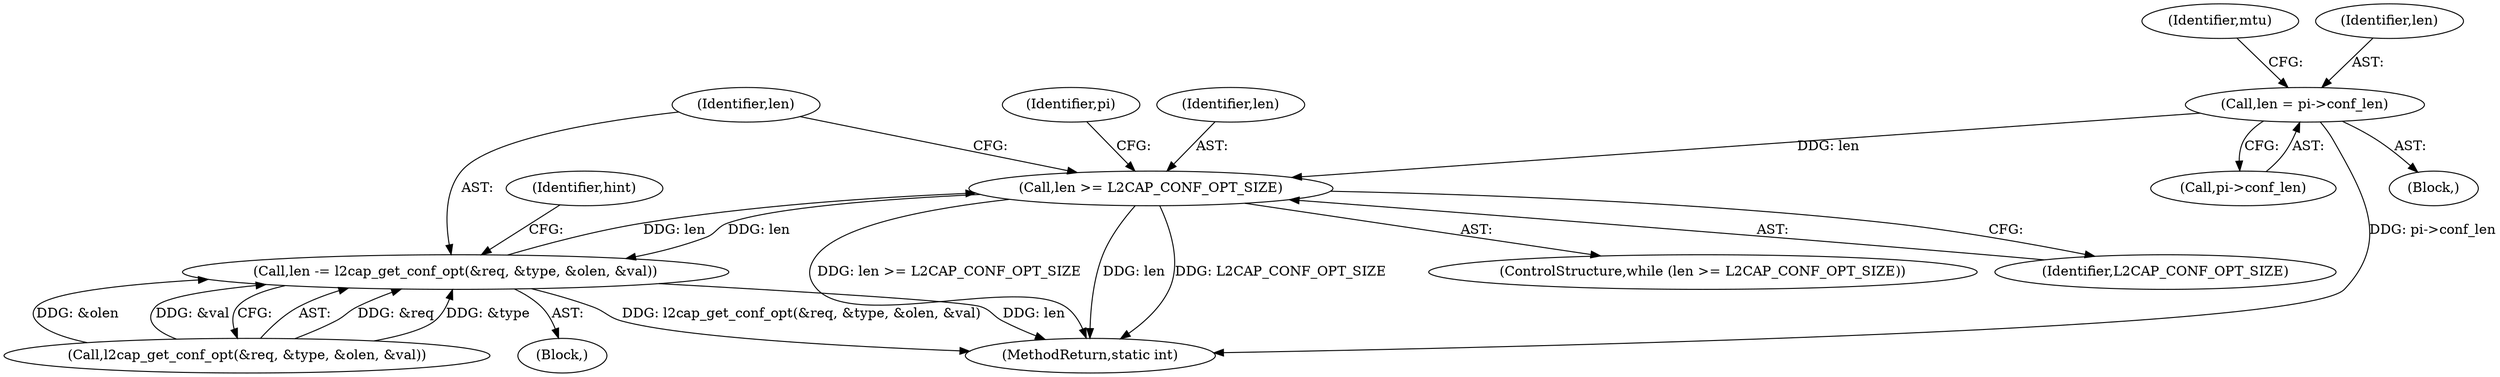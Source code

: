 digraph "0_linux_f2fcfcd670257236ebf2088bbdf26f6a8ef459fe_3@pointer" {
"1000127" [label="(Call,len = pi->conf_len)"];
"1000149" [label="(Call,len >= L2CAP_CONF_OPT_SIZE)"];
"1000153" [label="(Call,len -= l2cap_get_conf_opt(&req, &type, &olen, &val))"];
"1000150" [label="(Identifier,len)"];
"1000152" [label="(Block,)"];
"1000221" [label="(Identifier,pi)"];
"1000127" [label="(Call,len = pi->conf_len)"];
"1000148" [label="(ControlStructure,while (len >= L2CAP_CONF_OPT_SIZE))"];
"1000139" [label="(Identifier,mtu)"];
"1000128" [label="(Identifier,len)"];
"1000154" [label="(Identifier,len)"];
"1000476" [label="(MethodReturn,static int)"];
"1000155" [label="(Call,l2cap_get_conf_opt(&req, &type, &olen, &val))"];
"1000149" [label="(Call,len >= L2CAP_CONF_OPT_SIZE)"];
"1000165" [label="(Identifier,hint)"];
"1000104" [label="(Block,)"];
"1000153" [label="(Call,len -= l2cap_get_conf_opt(&req, &type, &olen, &val))"];
"1000129" [label="(Call,pi->conf_len)"];
"1000151" [label="(Identifier,L2CAP_CONF_OPT_SIZE)"];
"1000127" -> "1000104"  [label="AST: "];
"1000127" -> "1000129"  [label="CFG: "];
"1000128" -> "1000127"  [label="AST: "];
"1000129" -> "1000127"  [label="AST: "];
"1000139" -> "1000127"  [label="CFG: "];
"1000127" -> "1000476"  [label="DDG: pi->conf_len"];
"1000127" -> "1000149"  [label="DDG: len"];
"1000149" -> "1000148"  [label="AST: "];
"1000149" -> "1000151"  [label="CFG: "];
"1000150" -> "1000149"  [label="AST: "];
"1000151" -> "1000149"  [label="AST: "];
"1000154" -> "1000149"  [label="CFG: "];
"1000221" -> "1000149"  [label="CFG: "];
"1000149" -> "1000476"  [label="DDG: L2CAP_CONF_OPT_SIZE"];
"1000149" -> "1000476"  [label="DDG: len >= L2CAP_CONF_OPT_SIZE"];
"1000149" -> "1000476"  [label="DDG: len"];
"1000153" -> "1000149"  [label="DDG: len"];
"1000149" -> "1000153"  [label="DDG: len"];
"1000153" -> "1000152"  [label="AST: "];
"1000153" -> "1000155"  [label="CFG: "];
"1000154" -> "1000153"  [label="AST: "];
"1000155" -> "1000153"  [label="AST: "];
"1000165" -> "1000153"  [label="CFG: "];
"1000153" -> "1000476"  [label="DDG: l2cap_get_conf_opt(&req, &type, &olen, &val)"];
"1000153" -> "1000476"  [label="DDG: len"];
"1000155" -> "1000153"  [label="DDG: &req"];
"1000155" -> "1000153"  [label="DDG: &type"];
"1000155" -> "1000153"  [label="DDG: &olen"];
"1000155" -> "1000153"  [label="DDG: &val"];
}
